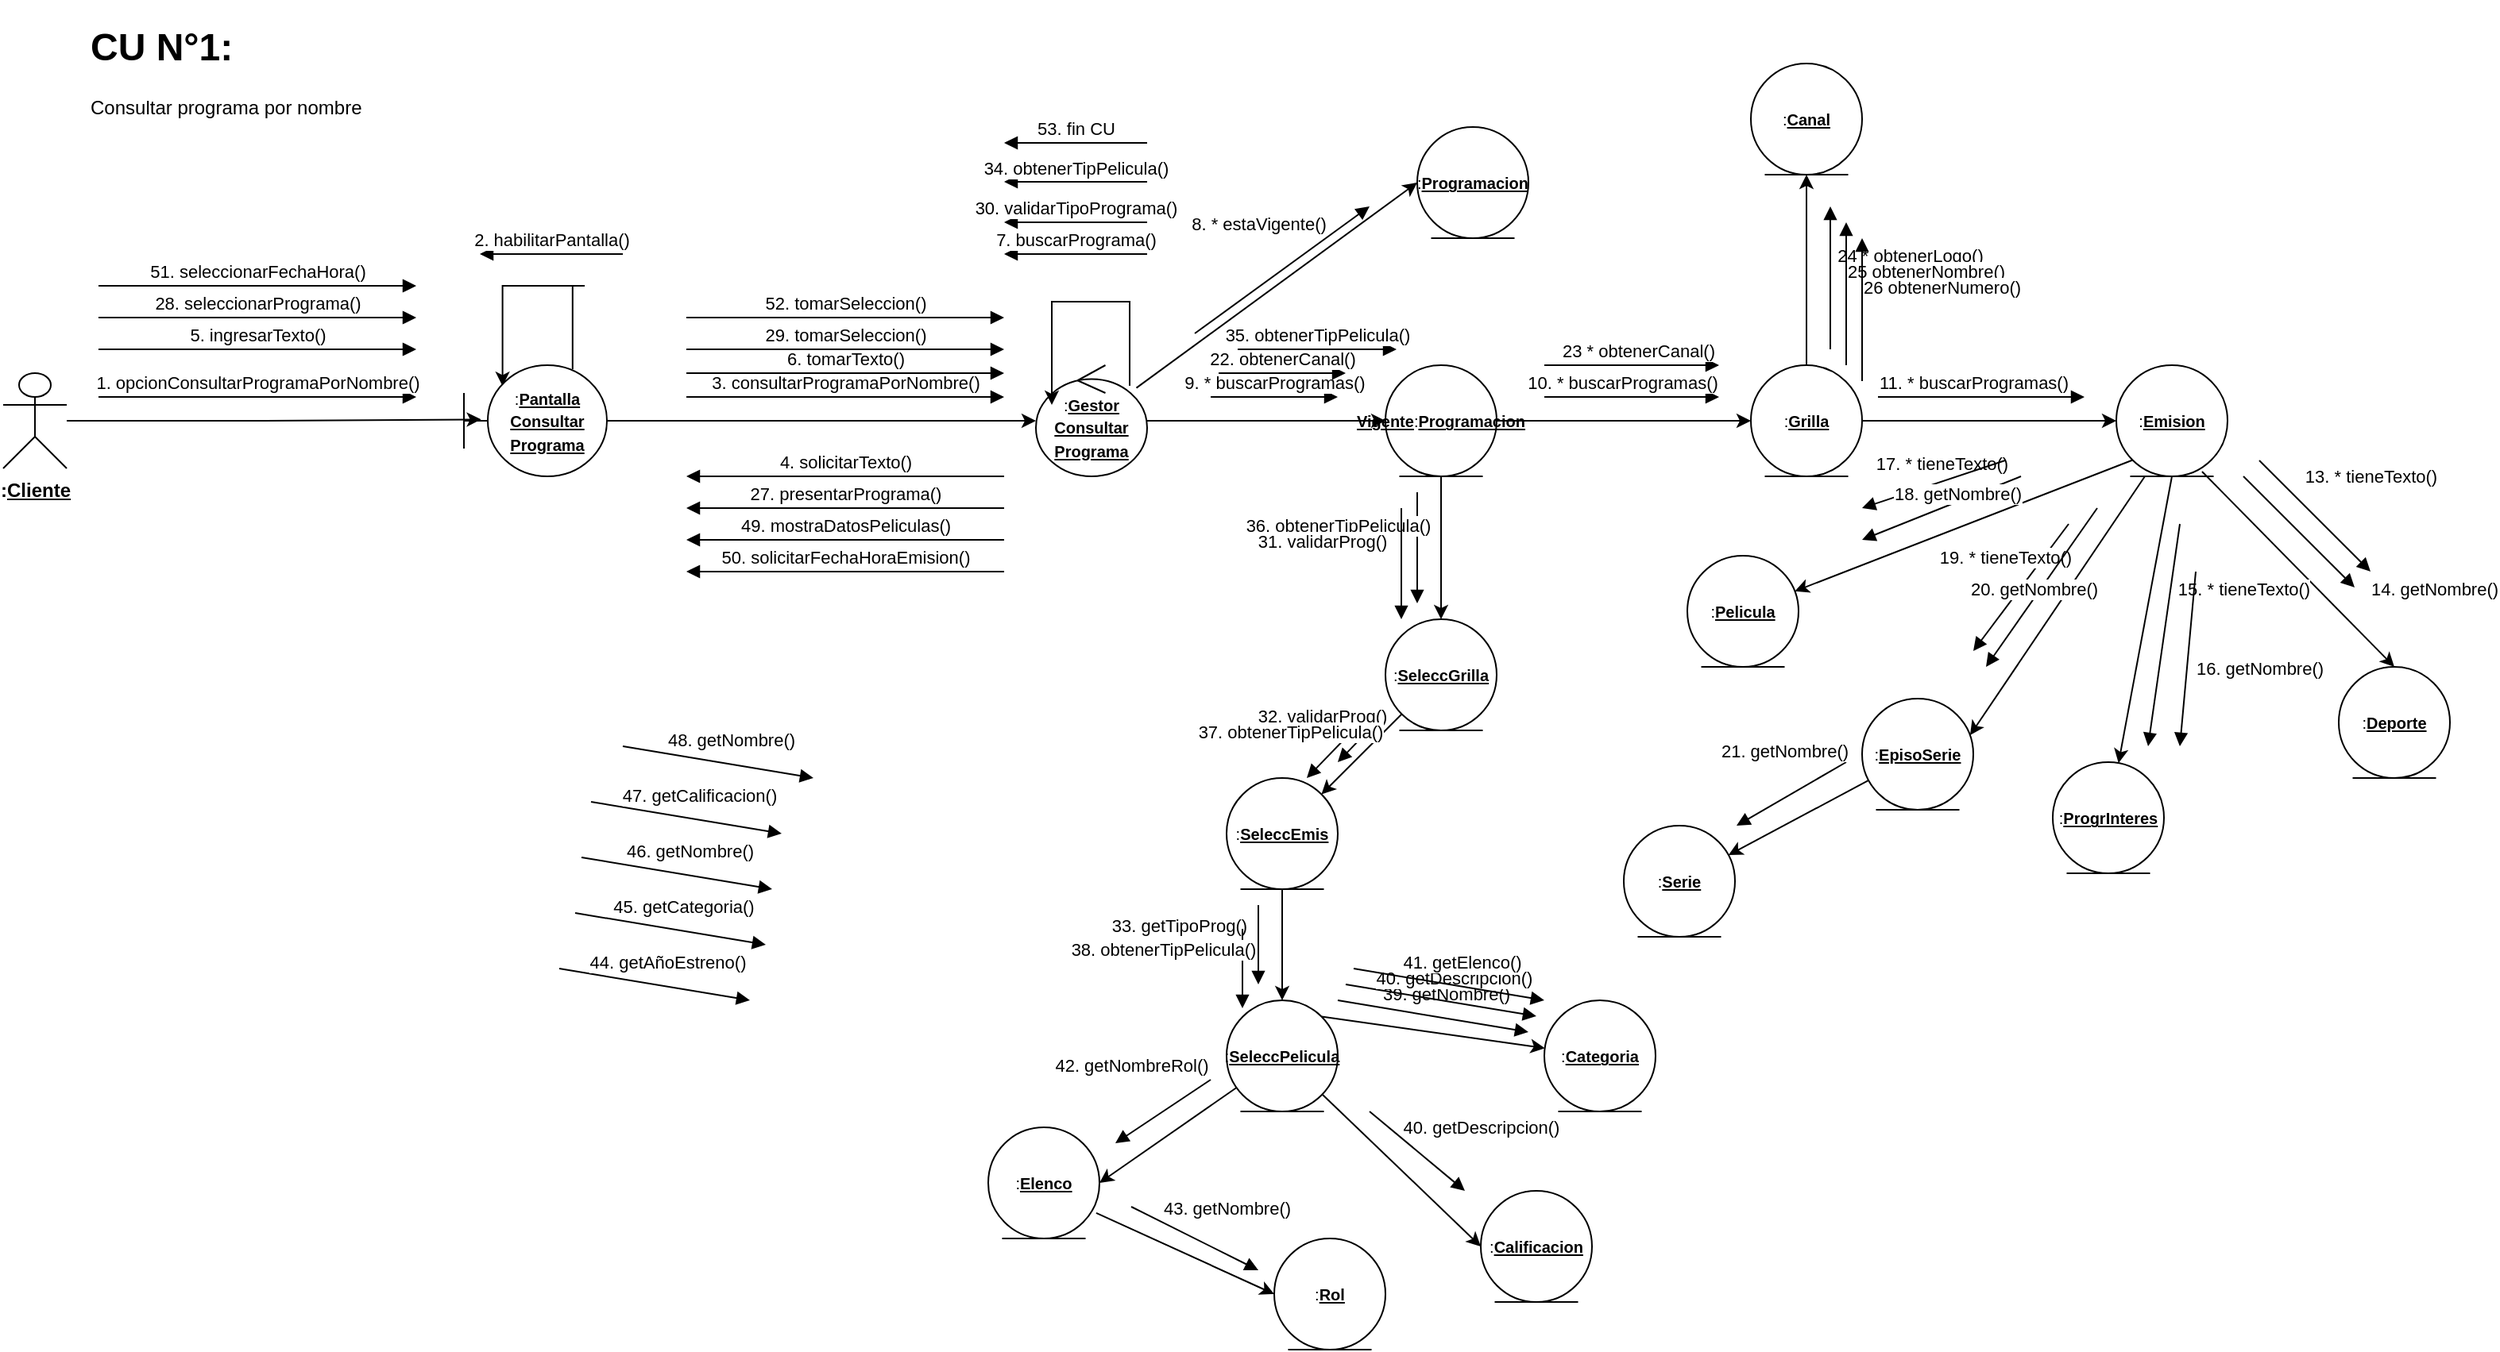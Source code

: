 <mxfile version="17.0.0" type="github" pages="2">
  <diagram id="tVbQm86MXpDArx8x3mV3" name="DiagCom">
    <mxGraphModel dx="1422" dy="780" grid="1" gridSize="10" guides="1" tooltips="1" connect="1" arrows="1" fold="1" page="1" pageScale="1" pageWidth="827" pageHeight="1169" math="0" shadow="0">
      <root>
        <mxCell id="0" />
        <mxCell id="1" parent="0" />
        <mxCell id="AisRIFuu1fv7a_WiVVZh-4" style="edgeStyle=orthogonalEdgeStyle;rounded=0;orthogonalLoop=1;jettySize=auto;html=1;entryX=0.12;entryY=0.488;entryDx=0;entryDy=0;entryPerimeter=0;" parent="1" source="AisRIFuu1fv7a_WiVVZh-1" target="AisRIFuu1fv7a_WiVVZh-2" edge="1">
          <mxGeometry relative="1" as="geometry" />
        </mxCell>
        <mxCell id="AisRIFuu1fv7a_WiVVZh-1" value="&lt;b&gt;:&lt;u&gt;Cliente&lt;/u&gt;&lt;/b&gt;" style="shape=umlActor;verticalLabelPosition=bottom;verticalAlign=top;html=1;" parent="1" vertex="1">
          <mxGeometry x="50" y="235" width="40" height="60" as="geometry" />
        </mxCell>
        <mxCell id="AisRIFuu1fv7a_WiVVZh-7" style="edgeStyle=orthogonalEdgeStyle;rounded=0;orthogonalLoop=1;jettySize=auto;html=1;" parent="1" source="AisRIFuu1fv7a_WiVVZh-2" target="AisRIFuu1fv7a_WiVVZh-6" edge="1">
          <mxGeometry relative="1" as="geometry" />
        </mxCell>
        <mxCell id="AisRIFuu1fv7a_WiVVZh-9" style="edgeStyle=orthogonalEdgeStyle;rounded=0;orthogonalLoop=1;jettySize=auto;html=1;entryX=0.27;entryY=0.188;entryDx=0;entryDy=0;entryPerimeter=0;exitX=0.76;exitY=0.038;exitDx=0;exitDy=0;exitPerimeter=0;" parent="1" source="AisRIFuu1fv7a_WiVVZh-2" target="AisRIFuu1fv7a_WiVVZh-2" edge="1">
          <mxGeometry relative="1" as="geometry">
            <mxPoint x="440" y="160" as="targetPoint" />
            <Array as="points">
              <mxPoint x="416" y="180" />
              <mxPoint x="367" y="180" />
            </Array>
          </mxGeometry>
        </mxCell>
        <mxCell id="AisRIFuu1fv7a_WiVVZh-2" value="&lt;font style=&quot;font-size: 10px&quot;&gt;:&lt;u&gt;&lt;b&gt;Pantalla Consultar Programa&lt;/b&gt;&lt;/u&gt;&lt;/font&gt;" style="shape=umlBoundary;whiteSpace=wrap;html=1;" parent="1" vertex="1">
          <mxGeometry x="340" y="230" width="90" height="70" as="geometry" />
        </mxCell>
        <mxCell id="AisRIFuu1fv7a_WiVVZh-3" value="&lt;h1&gt;CU N°1:&lt;br&gt;&lt;/h1&gt;&lt;p&gt;Consultar programa por nombre&lt;/p&gt;" style="text;html=1;strokeColor=none;fillColor=none;spacing=5;spacingTop=-20;whiteSpace=wrap;overflow=hidden;rounded=0;" parent="1" vertex="1">
          <mxGeometry x="100" y="10" width="190" height="80" as="geometry" />
        </mxCell>
        <mxCell id="AisRIFuu1fv7a_WiVVZh-5" value="&lt;div&gt;1. opcionConsultarProgramaPorNombre()&lt;/div&gt;" style="html=1;verticalAlign=bottom;endArrow=block;rounded=0;" parent="1" edge="1">
          <mxGeometry width="80" relative="1" as="geometry">
            <mxPoint x="110" y="250" as="sourcePoint" />
            <mxPoint x="310" y="250" as="targetPoint" />
          </mxGeometry>
        </mxCell>
        <mxCell id="sOXEI3E_A1EtLkcOLNvH-8" style="rounded=0;orthogonalLoop=1;jettySize=auto;html=1;entryX=0;entryY=0.5;entryDx=0;entryDy=0;" parent="1" source="AisRIFuu1fv7a_WiVVZh-6" target="sOXEI3E_A1EtLkcOLNvH-7" edge="1">
          <mxGeometry relative="1" as="geometry" />
        </mxCell>
        <mxCell id="sOXEI3E_A1EtLkcOLNvH-12" style="edgeStyle=none;rounded=0;orthogonalLoop=1;jettySize=auto;html=1;fontSize=10;" parent="1" source="AisRIFuu1fv7a_WiVVZh-6" target="sOXEI3E_A1EtLkcOLNvH-10" edge="1">
          <mxGeometry relative="1" as="geometry" />
        </mxCell>
        <mxCell id="AisRIFuu1fv7a_WiVVZh-6" value="&lt;font style=&quot;font-size: 10px&quot;&gt;:&lt;b&gt;&lt;u&gt;Gestor Consultar Programa&lt;/u&gt;&lt;/b&gt;&lt;/font&gt;" style="ellipse;shape=umlControl;whiteSpace=wrap;html=1;" parent="1" vertex="1">
          <mxGeometry x="700" y="230" width="70" height="70" as="geometry" />
        </mxCell>
        <mxCell id="AisRIFuu1fv7a_WiVVZh-8" value="&lt;div&gt;8. * estaVigente()&lt;/div&gt;" style="html=1;verticalAlign=bottom;endArrow=block;rounded=0;" parent="1" edge="1">
          <mxGeometry x="-0.005" y="25" width="80" relative="1" as="geometry">
            <mxPoint x="800" y="210" as="sourcePoint" />
            <mxPoint x="910" y="130" as="targetPoint" />
            <mxPoint as="offset" />
          </mxGeometry>
        </mxCell>
        <mxCell id="AisRIFuu1fv7a_WiVVZh-10" value="2. habilitarPantalla()" style="html=1;verticalAlign=bottom;endArrow=block;rounded=0;" parent="1" edge="1">
          <mxGeometry width="80" relative="1" as="geometry">
            <mxPoint x="440" y="160" as="sourcePoint" />
            <mxPoint x="350" y="160" as="targetPoint" />
          </mxGeometry>
        </mxCell>
        <mxCell id="AisRIFuu1fv7a_WiVVZh-11" value="&lt;div&gt;4. solicitarTexto()&lt;/div&gt;" style="html=1;verticalAlign=bottom;endArrow=block;rounded=0;" parent="1" edge="1">
          <mxGeometry width="80" relative="1" as="geometry">
            <mxPoint x="680" y="300" as="sourcePoint" />
            <mxPoint x="480" y="300" as="targetPoint" />
            <mxPoint as="offset" />
          </mxGeometry>
        </mxCell>
        <mxCell id="AisRIFuu1fv7a_WiVVZh-14" value="&lt;div&gt;5. ingresarTexto()&lt;/div&gt;" style="html=1;verticalAlign=bottom;endArrow=block;rounded=0;" parent="1" edge="1">
          <mxGeometry width="80" relative="1" as="geometry">
            <mxPoint x="110" y="220" as="sourcePoint" />
            <mxPoint x="310" y="220" as="targetPoint" />
            <mxPoint as="offset" />
          </mxGeometry>
        </mxCell>
        <mxCell id="sOXEI3E_A1EtLkcOLNvH-4" style="edgeStyle=orthogonalEdgeStyle;rounded=0;orthogonalLoop=1;jettySize=auto;html=1;entryX=0.27;entryY=0.188;entryDx=0;entryDy=0;entryPerimeter=0;exitX=0.76;exitY=0.038;exitDx=0;exitDy=0;exitPerimeter=0;" parent="1" edge="1">
          <mxGeometry relative="1" as="geometry">
            <mxPoint x="710" y="255.04" as="targetPoint" />
            <mxPoint x="759" y="243.04" as="sourcePoint" />
            <Array as="points">
              <mxPoint x="759" y="190" />
              <mxPoint x="710" y="190" />
            </Array>
          </mxGeometry>
        </mxCell>
        <mxCell id="sOXEI3E_A1EtLkcOLNvH-5" value="7. buscarPrograma()" style="html=1;verticalAlign=bottom;endArrow=block;rounded=0;" parent="1" edge="1">
          <mxGeometry width="80" relative="1" as="geometry">
            <mxPoint x="770" y="160" as="sourcePoint" />
            <mxPoint x="680" y="160" as="targetPoint" />
          </mxGeometry>
        </mxCell>
        <mxCell id="sOXEI3E_A1EtLkcOLNvH-16" style="edgeStyle=none;rounded=0;orthogonalLoop=1;jettySize=auto;html=1;entryX=0;entryY=0.5;entryDx=0;entryDy=0;fontSize=10;exitX=1;exitY=0.5;exitDx=0;exitDy=0;" parent="1" source="sOXEI3E_A1EtLkcOLNvH-10" target="sOXEI3E_A1EtLkcOLNvH-14" edge="1">
          <mxGeometry relative="1" as="geometry">
            <mxPoint x="975" y="260" as="sourcePoint" />
          </mxGeometry>
        </mxCell>
        <mxCell id="sOXEI3E_A1EtLkcOLNvH-7" value="&lt;font style=&quot;font-size: 10px&quot;&gt;:&lt;b&gt;&lt;u&gt;Programacion&lt;/u&gt;&lt;/b&gt;&lt;/font&gt;" style="ellipse;shape=umlEntity;whiteSpace=wrap;html=1;" parent="1" vertex="1">
          <mxGeometry x="940" y="80" width="70" height="70" as="geometry" />
        </mxCell>
        <mxCell id="sOXEI3E_A1EtLkcOLNvH-9" value="3. consultarProgramaPorNombre()" style="html=1;verticalAlign=bottom;endArrow=block;rounded=0;" parent="1" edge="1">
          <mxGeometry width="80" relative="1" as="geometry">
            <mxPoint x="480" y="250" as="sourcePoint" />
            <mxPoint x="680" y="250" as="targetPoint" />
            <mxPoint as="offset" />
          </mxGeometry>
        </mxCell>
        <mxCell id="GSx4z-SRz5qHfGtt0uug-17" style="edgeStyle=none;rounded=0;orthogonalLoop=1;jettySize=auto;html=1;entryX=0.5;entryY=0;entryDx=0;entryDy=0;fontSize=10;" parent="1" source="sOXEI3E_A1EtLkcOLNvH-10" target="GSx4z-SRz5qHfGtt0uug-16" edge="1">
          <mxGeometry relative="1" as="geometry" />
        </mxCell>
        <mxCell id="sOXEI3E_A1EtLkcOLNvH-10" value="&lt;u&gt;&lt;b&gt;&lt;font style=&quot;font-size: 10px&quot;&gt;Vigente&lt;/font&gt;&lt;/b&gt;&lt;/u&gt;&lt;font style=&quot;font-size: 10px&quot;&gt;:&lt;b&gt;&lt;u&gt;Programacion&lt;/u&gt;&lt;/b&gt;&lt;/font&gt;" style="ellipse;shape=umlEntity;whiteSpace=wrap;html=1;" parent="1" vertex="1">
          <mxGeometry x="920" y="230" width="70" height="70" as="geometry" />
        </mxCell>
        <mxCell id="sOXEI3E_A1EtLkcOLNvH-13" value="&lt;div&gt;9. * buscarProgramas()&lt;/div&gt;" style="html=1;verticalAlign=bottom;endArrow=block;rounded=0;" parent="1" edge="1">
          <mxGeometry width="80" relative="1" as="geometry">
            <mxPoint x="810" y="250" as="sourcePoint" />
            <mxPoint x="890" y="250" as="targetPoint" />
            <mxPoint as="offset" />
          </mxGeometry>
        </mxCell>
        <mxCell id="sOXEI3E_A1EtLkcOLNvH-18" style="edgeStyle=none;rounded=0;orthogonalLoop=1;jettySize=auto;html=1;entryX=0.5;entryY=1;entryDx=0;entryDy=0;fontSize=10;" parent="1" source="sOXEI3E_A1EtLkcOLNvH-14" target="sOXEI3E_A1EtLkcOLNvH-17" edge="1">
          <mxGeometry relative="1" as="geometry" />
        </mxCell>
        <mxCell id="sOXEI3E_A1EtLkcOLNvH-21" style="edgeStyle=none;rounded=0;orthogonalLoop=1;jettySize=auto;html=1;entryX=0;entryY=0.5;entryDx=0;entryDy=0;fontSize=10;" parent="1" source="sOXEI3E_A1EtLkcOLNvH-14" target="sOXEI3E_A1EtLkcOLNvH-20" edge="1">
          <mxGeometry relative="1" as="geometry" />
        </mxCell>
        <mxCell id="sOXEI3E_A1EtLkcOLNvH-14" value="&lt;font style=&quot;font-size: 10px&quot;&gt;:&lt;u&gt;&lt;b&gt;Grilla&lt;/b&gt;&lt;/u&gt;&lt;/font&gt;" style="ellipse;shape=umlEntity;whiteSpace=wrap;html=1;" parent="1" vertex="1">
          <mxGeometry x="1150" y="230" width="70" height="70" as="geometry" />
        </mxCell>
        <mxCell id="sOXEI3E_A1EtLkcOLNvH-15" value="&lt;div&gt;10. * buscarProgramas()&lt;/div&gt;" style="html=1;verticalAlign=bottom;endArrow=block;rounded=0;" parent="1" edge="1">
          <mxGeometry x="-0.111" width="80" relative="1" as="geometry">
            <mxPoint x="1020" y="250" as="sourcePoint" />
            <mxPoint x="1130" y="250" as="targetPoint" />
            <mxPoint as="offset" />
          </mxGeometry>
        </mxCell>
        <mxCell id="sOXEI3E_A1EtLkcOLNvH-17" value="&lt;font style=&quot;font-size: 10px&quot;&gt;:&lt;u&gt;&lt;b&gt;Canal&lt;/b&gt;&lt;/u&gt;&lt;/font&gt;" style="ellipse;shape=umlEntity;whiteSpace=wrap;html=1;" parent="1" vertex="1">
          <mxGeometry x="1150" y="40" width="70" height="70" as="geometry" />
        </mxCell>
        <mxCell id="sOXEI3E_A1EtLkcOLNvH-19" value="&lt;div&gt;11. * buscarProgramas()&lt;/div&gt;" style="html=1;verticalAlign=bottom;endArrow=block;rounded=0;" parent="1" edge="1">
          <mxGeometry x="-0.077" width="80" relative="1" as="geometry">
            <mxPoint x="1230" y="250" as="sourcePoint" />
            <mxPoint x="1360" y="250" as="targetPoint" />
            <mxPoint as="offset" />
          </mxGeometry>
        </mxCell>
        <mxCell id="sOXEI3E_A1EtLkcOLNvH-20" value="&lt;font style=&quot;font-size: 10px&quot;&gt;:&lt;u&gt;&lt;b&gt;Emision&lt;/b&gt;&lt;/u&gt;&lt;/font&gt;" style="ellipse;shape=umlEntity;whiteSpace=wrap;html=1;" parent="1" vertex="1">
          <mxGeometry x="1380" y="230" width="70" height="70" as="geometry" />
        </mxCell>
        <mxCell id="GSx4z-SRz5qHfGtt0uug-9" style="edgeStyle=none;rounded=0;orthogonalLoop=1;jettySize=auto;html=1;entryX=0.5;entryY=0;entryDx=0;entryDy=0;fontSize=10;exitX=0.771;exitY=0.957;exitDx=0;exitDy=0;exitPerimeter=0;" parent="1" source="sOXEI3E_A1EtLkcOLNvH-20" target="GSx4z-SRz5qHfGtt0uug-3" edge="1">
          <mxGeometry relative="1" as="geometry">
            <mxPoint x="1415" y="450" as="sourcePoint" />
          </mxGeometry>
        </mxCell>
        <mxCell id="GSx4z-SRz5qHfGtt0uug-10" style="edgeStyle=none;rounded=0;orthogonalLoop=1;jettySize=auto;html=1;fontSize=10;exitX=0.5;exitY=1;exitDx=0;exitDy=0;" parent="1" source="sOXEI3E_A1EtLkcOLNvH-20" target="GSx4z-SRz5qHfGtt0uug-4" edge="1">
          <mxGeometry relative="1" as="geometry">
            <mxPoint x="1388.491" y="437.853" as="sourcePoint" />
          </mxGeometry>
        </mxCell>
        <mxCell id="GSx4z-SRz5qHfGtt0uug-11" style="edgeStyle=none;rounded=0;orthogonalLoop=1;jettySize=auto;html=1;entryX=0.971;entryY=0.329;entryDx=0;entryDy=0;entryPerimeter=0;fontSize=10;exitX=0.257;exitY=1;exitDx=0;exitDy=0;exitPerimeter=0;" parent="1" source="sOXEI3E_A1EtLkcOLNvH-20" target="GSx4z-SRz5qHfGtt0uug-5" edge="1">
          <mxGeometry relative="1" as="geometry">
            <mxPoint x="1380.927" y="423.001" as="sourcePoint" />
          </mxGeometry>
        </mxCell>
        <mxCell id="GSx4z-SRz5qHfGtt0uug-14" style="edgeStyle=none;rounded=0;orthogonalLoop=1;jettySize=auto;html=1;fontSize=10;exitX=0;exitY=1;exitDx=0;exitDy=0;" parent="1" source="sOXEI3E_A1EtLkcOLNvH-20" target="GSx4z-SRz5qHfGtt0uug-13" edge="1">
          <mxGeometry relative="1" as="geometry">
            <mxPoint x="1380.544" y="408.854" as="sourcePoint" />
          </mxGeometry>
        </mxCell>
        <mxCell id="GSx4z-SRz5qHfGtt0uug-3" value="&lt;font style=&quot;font-size: 10px&quot;&gt;:&lt;u&gt;&lt;b&gt;&lt;font style=&quot;font-size: 10px&quot;&gt;Deporte&lt;/font&gt;&lt;/b&gt;&lt;/u&gt;&lt;/font&gt;" style="ellipse;shape=umlEntity;whiteSpace=wrap;html=1;" parent="1" vertex="1">
          <mxGeometry x="1520" y="420" width="70" height="70" as="geometry" />
        </mxCell>
        <mxCell id="GSx4z-SRz5qHfGtt0uug-4" value="&lt;font style=&quot;font-size: 10px&quot;&gt;:&lt;u&gt;&lt;b&gt;ProgrInteres&lt;/b&gt;&lt;/u&gt;&lt;/font&gt;" style="ellipse;shape=umlEntity;whiteSpace=wrap;html=1;" parent="1" vertex="1">
          <mxGeometry x="1340" y="480" width="70" height="70" as="geometry" />
        </mxCell>
        <mxCell id="GSx4z-SRz5qHfGtt0uug-12" style="edgeStyle=none;rounded=0;orthogonalLoop=1;jettySize=auto;html=1;fontSize=10;" parent="1" source="GSx4z-SRz5qHfGtt0uug-5" target="GSx4z-SRz5qHfGtt0uug-7" edge="1">
          <mxGeometry relative="1" as="geometry" />
        </mxCell>
        <mxCell id="GSx4z-SRz5qHfGtt0uug-5" value="&lt;font style=&quot;font-size: 10px&quot;&gt;:&lt;u&gt;&lt;b&gt;EpisoSerie&lt;/b&gt;&lt;/u&gt;&lt;/font&gt;" style="ellipse;shape=umlEntity;whiteSpace=wrap;html=1;" parent="1" vertex="1">
          <mxGeometry x="1220" y="440" width="70" height="70" as="geometry" />
        </mxCell>
        <mxCell id="GSx4z-SRz5qHfGtt0uug-7" value="&lt;font style=&quot;font-size: 10px&quot;&gt;:&lt;u&gt;&lt;b&gt;Serie&lt;/b&gt;&lt;/u&gt;&lt;/font&gt;" style="ellipse;shape=umlEntity;whiteSpace=wrap;html=1;" parent="1" vertex="1">
          <mxGeometry x="1070" y="520" width="70" height="70" as="geometry" />
        </mxCell>
        <mxCell id="GSx4z-SRz5qHfGtt0uug-13" value="&lt;font style=&quot;font-size: 10px&quot;&gt;:&lt;u&gt;&lt;b&gt;Pelicula&lt;/b&gt;&lt;/u&gt;&lt;/font&gt;" style="ellipse;shape=umlEntity;whiteSpace=wrap;html=1;" parent="1" vertex="1">
          <mxGeometry x="1110" y="350" width="70" height="70" as="geometry" />
        </mxCell>
        <mxCell id="GSx4z-SRz5qHfGtt0uug-19" style="edgeStyle=none;rounded=0;orthogonalLoop=1;jettySize=auto;html=1;fontSize=10;" parent="1" source="GSx4z-SRz5qHfGtt0uug-16" target="GSx4z-SRz5qHfGtt0uug-18" edge="1">
          <mxGeometry relative="1" as="geometry" />
        </mxCell>
        <mxCell id="GSx4z-SRz5qHfGtt0uug-16" value="&lt;font style=&quot;font-size: 10px&quot;&gt;:&lt;u&gt;&lt;b&gt;SeleccGrilla&lt;/b&gt;&lt;/u&gt;&lt;/font&gt;" style="ellipse;shape=umlEntity;whiteSpace=wrap;html=1;" parent="1" vertex="1">
          <mxGeometry x="920" y="390" width="70" height="70" as="geometry" />
        </mxCell>
        <mxCell id="GSx4z-SRz5qHfGtt0uug-25" style="edgeStyle=none;rounded=0;orthogonalLoop=1;jettySize=auto;html=1;fontSize=10;" parent="1" source="GSx4z-SRz5qHfGtt0uug-18" target="GSx4z-SRz5qHfGtt0uug-20" edge="1">
          <mxGeometry relative="1" as="geometry" />
        </mxCell>
        <mxCell id="GSx4z-SRz5qHfGtt0uug-28" style="edgeStyle=none;rounded=0;orthogonalLoop=1;jettySize=auto;html=1;fontSize=10;exitX=1;exitY=0;exitDx=0;exitDy=0;" parent="1" source="GSx4z-SRz5qHfGtt0uug-20" target="GSx4z-SRz5qHfGtt0uug-21" edge="1">
          <mxGeometry relative="1" as="geometry" />
        </mxCell>
        <mxCell id="GSx4z-SRz5qHfGtt0uug-18" value="&lt;div&gt;&lt;font style=&quot;font-size: 10px&quot;&gt;:&lt;u&gt;&lt;b&gt;SeleccEmis&lt;/b&gt;&lt;/u&gt;&lt;/font&gt;&lt;/div&gt;" style="ellipse;shape=umlEntity;whiteSpace=wrap;html=1;" parent="1" vertex="1">
          <mxGeometry x="820" y="490" width="70" height="70" as="geometry" />
        </mxCell>
        <mxCell id="GSx4z-SRz5qHfGtt0uug-26" style="edgeStyle=none;rounded=0;orthogonalLoop=1;jettySize=auto;html=1;entryX=1;entryY=0.5;entryDx=0;entryDy=0;fontSize=10;" parent="1" source="GSx4z-SRz5qHfGtt0uug-20" target="GSx4z-SRz5qHfGtt0uug-24" edge="1">
          <mxGeometry relative="1" as="geometry" />
        </mxCell>
        <mxCell id="GSx4z-SRz5qHfGtt0uug-27" style="edgeStyle=none;rounded=0;orthogonalLoop=1;jettySize=auto;html=1;entryX=0;entryY=0.5;entryDx=0;entryDy=0;fontSize=10;exitX=0.971;exitY=0.771;exitDx=0;exitDy=0;exitPerimeter=0;" parent="1" source="GSx4z-SRz5qHfGtt0uug-24" target="GSx4z-SRz5qHfGtt0uug-23" edge="1">
          <mxGeometry relative="1" as="geometry" />
        </mxCell>
        <mxCell id="GSx4z-SRz5qHfGtt0uug-29" style="edgeStyle=none;rounded=0;orthogonalLoop=1;jettySize=auto;html=1;entryX=0;entryY=0.5;entryDx=0;entryDy=0;fontSize=10;" parent="1" source="GSx4z-SRz5qHfGtt0uug-20" target="GSx4z-SRz5qHfGtt0uug-22" edge="1">
          <mxGeometry relative="1" as="geometry" />
        </mxCell>
        <mxCell id="GSx4z-SRz5qHfGtt0uug-20" value="&lt;font style=&quot;font-size: 10px&quot;&gt;:&lt;u&gt;&lt;b&gt;SeleccPelicula&lt;/b&gt;&lt;/u&gt;&lt;/font&gt;" style="ellipse;shape=umlEntity;whiteSpace=wrap;html=1;" parent="1" vertex="1">
          <mxGeometry x="820" y="630" width="70" height="70" as="geometry" />
        </mxCell>
        <mxCell id="GSx4z-SRz5qHfGtt0uug-21" value="&lt;font style=&quot;font-size: 10px&quot;&gt;:&lt;u&gt;&lt;b&gt;Categoria&lt;/b&gt;&lt;/u&gt;&lt;/font&gt;" style="ellipse;shape=umlEntity;whiteSpace=wrap;html=1;" parent="1" vertex="1">
          <mxGeometry x="1020" y="630" width="70" height="70" as="geometry" />
        </mxCell>
        <mxCell id="GSx4z-SRz5qHfGtt0uug-22" value="&lt;font style=&quot;font-size: 10px&quot;&gt;:&lt;u&gt;&lt;b&gt;Calificacion&lt;/b&gt;&lt;/u&gt;&lt;/font&gt;" style="ellipse;shape=umlEntity;whiteSpace=wrap;html=1;" parent="1" vertex="1">
          <mxGeometry x="980" y="750" width="70" height="70" as="geometry" />
        </mxCell>
        <mxCell id="GSx4z-SRz5qHfGtt0uug-23" value="&lt;font style=&quot;font-size: 10px&quot;&gt;:&lt;u&gt;&lt;b&gt;Rol&lt;/b&gt;&lt;/u&gt;&lt;/font&gt;" style="ellipse;shape=umlEntity;whiteSpace=wrap;html=1;" parent="1" vertex="1">
          <mxGeometry x="850" y="780" width="70" height="70" as="geometry" />
        </mxCell>
        <mxCell id="GSx4z-SRz5qHfGtt0uug-24" value="&lt;font style=&quot;font-size: 10px&quot;&gt;:&lt;u&gt;&lt;b&gt;Elenco&lt;/b&gt;&lt;/u&gt;&lt;/font&gt;" style="ellipse;shape=umlEntity;whiteSpace=wrap;html=1;" parent="1" vertex="1">
          <mxGeometry x="670" y="710" width="70" height="70" as="geometry" />
        </mxCell>
        <mxCell id="BFlHvw_AC2o8eilIW3dE-1" value="&lt;div&gt;13. * tieneTexto()&lt;/div&gt;" style="html=1;verticalAlign=bottom;endArrow=block;rounded=0;" edge="1" parent="1">
          <mxGeometry x="0.286" y="35" width="80" relative="1" as="geometry">
            <mxPoint x="1470" y="290" as="sourcePoint" />
            <mxPoint x="1540" y="360" as="targetPoint" />
            <mxPoint y="-1" as="offset" />
          </mxGeometry>
        </mxCell>
        <mxCell id="BFlHvw_AC2o8eilIW3dE-2" value="&lt;div&gt;14. getNombre()&lt;/div&gt;" style="html=1;verticalAlign=bottom;endArrow=block;rounded=0;" edge="1" parent="1">
          <mxGeometry x="1" y="51" width="80" relative="1" as="geometry">
            <mxPoint x="1460" y="300" as="sourcePoint" />
            <mxPoint x="1530" y="370" as="targetPoint" />
            <mxPoint x="14" y="46" as="offset" />
          </mxGeometry>
        </mxCell>
        <mxCell id="BFlHvw_AC2o8eilIW3dE-3" value="&lt;div&gt;15. * tieneTexto()&lt;/div&gt;" style="html=1;verticalAlign=bottom;endArrow=block;rounded=0;" edge="1" parent="1">
          <mxGeometry x="-0.38" y="47" width="80" relative="1" as="geometry">
            <mxPoint x="1420" y="330" as="sourcePoint" />
            <mxPoint x="1400" y="470" as="targetPoint" />
            <mxPoint as="offset" />
          </mxGeometry>
        </mxCell>
        <mxCell id="BFlHvw_AC2o8eilIW3dE-4" value="&lt;div&gt;16. getNombre()&lt;/div&gt;" style="html=1;verticalAlign=bottom;endArrow=block;rounded=0;" edge="1" parent="1">
          <mxGeometry x="0.197" y="46" width="80" relative="1" as="geometry">
            <mxPoint x="1430" y="360" as="sourcePoint" />
            <mxPoint x="1420" y="470" as="targetPoint" />
            <mxPoint as="offset" />
          </mxGeometry>
        </mxCell>
        <mxCell id="BFlHvw_AC2o8eilIW3dE-5" value="&lt;div&gt;19. * tieneTexto()&lt;/div&gt;" style="html=1;verticalAlign=bottom;endArrow=block;rounded=0;" edge="1" parent="1">
          <mxGeometry x="-0.04" y="-14" width="80" relative="1" as="geometry">
            <mxPoint x="1350" y="330" as="sourcePoint" />
            <mxPoint x="1290" y="410" as="targetPoint" />
            <mxPoint as="offset" />
          </mxGeometry>
        </mxCell>
        <mxCell id="BFlHvw_AC2o8eilIW3dE-6" value="20. getNombre()" style="html=1;verticalAlign=bottom;endArrow=block;rounded=0;" edge="1" parent="1">
          <mxGeometry x="0.181" y="2" width="80" relative="1" as="geometry">
            <mxPoint x="1368" y="320" as="sourcePoint" />
            <mxPoint x="1298" y="420" as="targetPoint" />
            <mxPoint as="offset" />
          </mxGeometry>
        </mxCell>
        <mxCell id="BFlHvw_AC2o8eilIW3dE-7" value="&lt;div&gt;17. * tieneTexto()&lt;/div&gt;" style="html=1;verticalAlign=bottom;endArrow=block;rounded=0;" edge="1" parent="1">
          <mxGeometry x="-0.138" y="-19" width="80" relative="1" as="geometry">
            <mxPoint x="1320" y="300" as="sourcePoint" />
            <mxPoint x="1220" y="340" as="targetPoint" />
            <mxPoint y="1" as="offset" />
          </mxGeometry>
        </mxCell>
        <mxCell id="BFlHvw_AC2o8eilIW3dE-8" value="&lt;div&gt;18. getNombre()&lt;/div&gt;" style="html=1;verticalAlign=bottom;endArrow=block;rounded=0;" edge="1" parent="1">
          <mxGeometry x="-0.2" y="19" width="80" relative="1" as="geometry">
            <mxPoint x="1310" y="290" as="sourcePoint" />
            <mxPoint x="1220" y="320" as="targetPoint" />
            <mxPoint as="offset" />
          </mxGeometry>
        </mxCell>
        <mxCell id="BFlHvw_AC2o8eilIW3dE-9" value="&lt;div&gt;21. getNombre()&lt;/div&gt;" style="html=1;verticalAlign=bottom;endArrow=block;rounded=0;" edge="1" parent="1">
          <mxGeometry x="-0.138" y="-19" width="80" relative="1" as="geometry">
            <mxPoint x="1210" y="480" as="sourcePoint" />
            <mxPoint x="1141" y="520" as="targetPoint" />
            <mxPoint y="1" as="offset" />
          </mxGeometry>
        </mxCell>
        <mxCell id="BFlHvw_AC2o8eilIW3dE-10" value="&lt;div&gt;22. obtenerCanal()&lt;/div&gt;" style="html=1;verticalAlign=bottom;endArrow=block;rounded=0;" edge="1" parent="1">
          <mxGeometry width="80" relative="1" as="geometry">
            <mxPoint x="815" y="235" as="sourcePoint" />
            <mxPoint x="895" y="235" as="targetPoint" />
            <mxPoint as="offset" />
          </mxGeometry>
        </mxCell>
        <mxCell id="BFlHvw_AC2o8eilIW3dE-11" value="&lt;div&gt;23 * obtenerCanal()&lt;/div&gt;" style="html=1;verticalAlign=bottom;endArrow=block;rounded=0;" edge="1" parent="1">
          <mxGeometry x="0.067" width="80" relative="1" as="geometry">
            <mxPoint x="1020" y="230" as="sourcePoint" />
            <mxPoint x="1130" y="230" as="targetPoint" />
            <mxPoint as="offset" />
          </mxGeometry>
        </mxCell>
        <mxCell id="BFlHvw_AC2o8eilIW3dE-13" value="&lt;div&gt;24 * obtenerLogo()&lt;/div&gt;" style="html=1;verticalAlign=bottom;endArrow=block;rounded=0;" edge="1" parent="1">
          <mxGeometry x="0.111" y="-50" width="80" relative="1" as="geometry">
            <mxPoint x="1200" y="220" as="sourcePoint" />
            <mxPoint x="1200" y="130" as="targetPoint" />
            <mxPoint as="offset" />
          </mxGeometry>
        </mxCell>
        <mxCell id="BFlHvw_AC2o8eilIW3dE-14" value="&lt;div&gt;25 obtenerNombre()&lt;/div&gt;" style="html=1;verticalAlign=bottom;endArrow=block;rounded=0;" edge="1" parent="1">
          <mxGeometry x="0.111" y="-50" width="80" relative="1" as="geometry">
            <mxPoint x="1210" y="230" as="sourcePoint" />
            <mxPoint x="1210" y="140" as="targetPoint" />
            <mxPoint as="offset" />
          </mxGeometry>
        </mxCell>
        <mxCell id="BFlHvw_AC2o8eilIW3dE-15" value="&lt;div&gt;26 obtenerNumero()&lt;/div&gt;" style="html=1;verticalAlign=bottom;endArrow=block;rounded=0;" edge="1" parent="1">
          <mxGeometry x="0.111" y="-50" width="80" relative="1" as="geometry">
            <mxPoint x="1220" y="240" as="sourcePoint" />
            <mxPoint x="1220" y="150" as="targetPoint" />
            <mxPoint as="offset" />
          </mxGeometry>
        </mxCell>
        <mxCell id="BFlHvw_AC2o8eilIW3dE-17" value="&lt;div&gt;27. presentarPrograma()&lt;/div&gt;" style="html=1;verticalAlign=bottom;endArrow=block;rounded=0;" edge="1" parent="1">
          <mxGeometry width="80" relative="1" as="geometry">
            <mxPoint x="680" y="320" as="sourcePoint" />
            <mxPoint x="480" y="320" as="targetPoint" />
            <mxPoint as="offset" />
          </mxGeometry>
        </mxCell>
        <mxCell id="BFlHvw_AC2o8eilIW3dE-19" value="&lt;div&gt;28. seleccionarPrograma()&lt;/div&gt;" style="html=1;verticalAlign=bottom;endArrow=block;rounded=0;" edge="1" parent="1">
          <mxGeometry width="80" relative="1" as="geometry">
            <mxPoint x="110" y="200" as="sourcePoint" />
            <mxPoint x="310" y="200" as="targetPoint" />
            <mxPoint as="offset" />
          </mxGeometry>
        </mxCell>
        <mxCell id="BFlHvw_AC2o8eilIW3dE-20" value="&lt;div&gt;6. tomarTexto()&lt;/div&gt;" style="html=1;verticalAlign=bottom;endArrow=block;rounded=0;" edge="1" parent="1">
          <mxGeometry width="80" relative="1" as="geometry">
            <mxPoint x="480" y="235" as="sourcePoint" />
            <mxPoint x="680" y="235" as="targetPoint" />
            <mxPoint as="offset" />
          </mxGeometry>
        </mxCell>
        <mxCell id="BFlHvw_AC2o8eilIW3dE-21" value="&lt;div&gt;29. tomarSeleccion()&lt;/div&gt;" style="html=1;verticalAlign=bottom;endArrow=block;rounded=0;" edge="1" parent="1">
          <mxGeometry width="80" relative="1" as="geometry">
            <mxPoint x="480" y="220" as="sourcePoint" />
            <mxPoint x="680" y="220" as="targetPoint" />
            <mxPoint as="offset" />
          </mxGeometry>
        </mxCell>
        <mxCell id="BFlHvw_AC2o8eilIW3dE-22" value="30. validarTipoPrograma()" style="html=1;verticalAlign=bottom;endArrow=block;rounded=0;" edge="1" parent="1">
          <mxGeometry width="80" relative="1" as="geometry">
            <mxPoint x="770" y="140" as="sourcePoint" />
            <mxPoint x="680" y="140" as="targetPoint" />
          </mxGeometry>
        </mxCell>
        <mxCell id="BFlHvw_AC2o8eilIW3dE-23" value="&lt;div&gt;36. obtenerTipPelicula()&lt;/div&gt;" style="html=1;verticalAlign=bottom;endArrow=block;rounded=0;" edge="1" parent="1">
          <mxGeometry x="-0.143" y="-50" width="80" relative="1" as="geometry">
            <mxPoint x="940" y="310" as="sourcePoint" />
            <mxPoint x="940" y="380" as="targetPoint" />
            <mxPoint as="offset" />
          </mxGeometry>
        </mxCell>
        <mxCell id="BFlHvw_AC2o8eilIW3dE-24" value="&lt;div&gt;32. validarProg()&lt;/div&gt;" style="html=1;verticalAlign=bottom;endArrow=block;rounded=0;" edge="1" parent="1">
          <mxGeometry x="0.644" y="-21" width="80" relative="1" as="geometry">
            <mxPoint x="919" y="450" as="sourcePoint" />
            <mxPoint x="890" y="480" as="targetPoint" />
            <mxPoint as="offset" />
          </mxGeometry>
        </mxCell>
        <mxCell id="BFlHvw_AC2o8eilIW3dE-26" value="&lt;div&gt;33. getTipoProg()&lt;/div&gt;" style="html=1;verticalAlign=bottom;endArrow=block;rounded=0;" edge="1" parent="1">
          <mxGeometry x="-0.143" y="-50" width="80" relative="1" as="geometry">
            <mxPoint x="840" y="570" as="sourcePoint" />
            <mxPoint x="840" y="620" as="targetPoint" />
            <mxPoint as="offset" />
          </mxGeometry>
        </mxCell>
        <mxCell id="BFlHvw_AC2o8eilIW3dE-27" value="34. obtenerTipPelicula()" style="html=1;verticalAlign=bottom;endArrow=block;rounded=0;" edge="1" parent="1">
          <mxGeometry width="80" relative="1" as="geometry">
            <mxPoint x="770" y="114.5" as="sourcePoint" />
            <mxPoint x="680" y="114.5" as="targetPoint" />
          </mxGeometry>
        </mxCell>
        <mxCell id="BFlHvw_AC2o8eilIW3dE-28" value="35. obtenerTipPelicula()" style="html=1;verticalAlign=bottom;endArrow=block;rounded=0;" edge="1" parent="1">
          <mxGeometry width="80" relative="1" as="geometry">
            <mxPoint x="827" y="220" as="sourcePoint" />
            <mxPoint x="927" y="220" as="targetPoint" />
          </mxGeometry>
        </mxCell>
        <mxCell id="BFlHvw_AC2o8eilIW3dE-29" value="&lt;div&gt;31. validarProg()&lt;/div&gt;" style="html=1;verticalAlign=bottom;endArrow=block;rounded=0;" edge="1" parent="1">
          <mxGeometry x="-0.143" y="-50" width="80" relative="1" as="geometry">
            <mxPoint x="930" y="320" as="sourcePoint" />
            <mxPoint x="930" y="390" as="targetPoint" />
            <mxPoint as="offset" />
          </mxGeometry>
        </mxCell>
        <mxCell id="BFlHvw_AC2o8eilIW3dE-31" value="&lt;div&gt;37. obtenerTipPelicula()&lt;/div&gt;" style="html=1;verticalAlign=bottom;endArrow=block;rounded=0;" edge="1" parent="1">
          <mxGeometry x="0.644" y="-21" width="80" relative="1" as="geometry">
            <mxPoint x="899.5" y="460" as="sourcePoint" />
            <mxPoint x="870.5" y="490" as="targetPoint" />
            <mxPoint as="offset" />
          </mxGeometry>
        </mxCell>
        <mxCell id="BFlHvw_AC2o8eilIW3dE-32" value="&lt;div&gt;38. obtenerTipPelicula()&lt;/div&gt;" style="html=1;verticalAlign=bottom;endArrow=block;rounded=0;" edge="1" parent="1">
          <mxGeometry x="-0.143" y="-50" width="80" relative="1" as="geometry">
            <mxPoint x="830" y="585" as="sourcePoint" />
            <mxPoint x="830" y="635" as="targetPoint" />
            <mxPoint as="offset" />
          </mxGeometry>
        </mxCell>
        <mxCell id="BFlHvw_AC2o8eilIW3dE-33" value="39. getNombre()" style="html=1;verticalAlign=bottom;endArrow=block;rounded=0;" edge="1" parent="1">
          <mxGeometry x="0.12" y="6" width="80" relative="1" as="geometry">
            <mxPoint x="890" y="630" as="sourcePoint" />
            <mxPoint x="1010" y="650" as="targetPoint" />
            <mxPoint as="offset" />
          </mxGeometry>
        </mxCell>
        <mxCell id="BFlHvw_AC2o8eilIW3dE-34" value="40. getDescripcion()" style="html=1;verticalAlign=bottom;endArrow=block;rounded=0;" edge="1" parent="1">
          <mxGeometry x="0.705" y="29" width="80" relative="1" as="geometry">
            <mxPoint x="910" y="700" as="sourcePoint" />
            <mxPoint x="970" y="750" as="targetPoint" />
            <mxPoint y="-1" as="offset" />
          </mxGeometry>
        </mxCell>
        <mxCell id="BFlHvw_AC2o8eilIW3dE-35" value="42. getNombreRol()" style="html=1;verticalAlign=bottom;endArrow=block;rounded=0;" edge="1" parent="1">
          <mxGeometry x="0.154" y="-28" width="80" relative="1" as="geometry">
            <mxPoint x="810" y="680" as="sourcePoint" />
            <mxPoint x="750" y="720" as="targetPoint" />
            <mxPoint as="offset" />
          </mxGeometry>
        </mxCell>
        <mxCell id="BFlHvw_AC2o8eilIW3dE-36" value="43. getNombre()" style="html=1;verticalAlign=bottom;endArrow=block;rounded=0;" edge="1" parent="1">
          <mxGeometry x="0.3" y="18" width="80" relative="1" as="geometry">
            <mxPoint x="760" y="760" as="sourcePoint" />
            <mxPoint x="840" y="800" as="targetPoint" />
            <mxPoint as="offset" />
          </mxGeometry>
        </mxCell>
        <mxCell id="BFlHvw_AC2o8eilIW3dE-37" value="40. getDescripcion()" style="html=1;verticalAlign=bottom;endArrow=block;rounded=0;" edge="1" parent="1">
          <mxGeometry x="0.12" y="6" width="80" relative="1" as="geometry">
            <mxPoint x="895" y="620" as="sourcePoint" />
            <mxPoint x="1015" y="640" as="targetPoint" />
            <mxPoint as="offset" />
          </mxGeometry>
        </mxCell>
        <mxCell id="BFlHvw_AC2o8eilIW3dE-38" value="41. getElenco()" style="html=1;verticalAlign=bottom;endArrow=block;rounded=0;" edge="1" parent="1">
          <mxGeometry x="0.12" y="6" width="80" relative="1" as="geometry">
            <mxPoint x="900" y="610" as="sourcePoint" />
            <mxPoint x="1020" y="630" as="targetPoint" />
            <mxPoint as="offset" />
          </mxGeometry>
        </mxCell>
        <mxCell id="BFlHvw_AC2o8eilIW3dE-39" value="&lt;div&gt;51. seleccionarFechaHora()&lt;/div&gt;" style="html=1;verticalAlign=bottom;endArrow=block;rounded=0;" edge="1" parent="1">
          <mxGeometry width="80" relative="1" as="geometry">
            <mxPoint x="110" y="180" as="sourcePoint" />
            <mxPoint x="310" y="180" as="targetPoint" />
            <mxPoint as="offset" />
          </mxGeometry>
        </mxCell>
        <mxCell id="BFlHvw_AC2o8eilIW3dE-40" value="&lt;div&gt;52. tomarSeleccion()&lt;/div&gt;" style="html=1;verticalAlign=bottom;endArrow=block;rounded=0;" edge="1" parent="1">
          <mxGeometry width="80" relative="1" as="geometry">
            <mxPoint x="480" y="200" as="sourcePoint" />
            <mxPoint x="680" y="200" as="targetPoint" />
            <mxPoint as="offset" />
          </mxGeometry>
        </mxCell>
        <mxCell id="BFlHvw_AC2o8eilIW3dE-41" value="53. fin CU" style="html=1;verticalAlign=bottom;endArrow=block;rounded=0;" edge="1" parent="1">
          <mxGeometry width="80" relative="1" as="geometry">
            <mxPoint x="770" y="90" as="sourcePoint" />
            <mxPoint x="680" y="90" as="targetPoint" />
          </mxGeometry>
        </mxCell>
        <mxCell id="BFlHvw_AC2o8eilIW3dE-42" value="&lt;div&gt;49. mostraDatosPeliculas()&lt;/div&gt;" style="html=1;verticalAlign=bottom;endArrow=block;rounded=0;" edge="1" parent="1">
          <mxGeometry width="80" relative="1" as="geometry">
            <mxPoint x="680" y="340" as="sourcePoint" />
            <mxPoint x="480" y="340" as="targetPoint" />
            <mxPoint as="offset" />
          </mxGeometry>
        </mxCell>
        <mxCell id="BFlHvw_AC2o8eilIW3dE-43" value="44. getAñoEstreno()" style="html=1;verticalAlign=bottom;endArrow=block;rounded=0;" edge="1" parent="1">
          <mxGeometry x="0.12" y="6" width="80" relative="1" as="geometry">
            <mxPoint x="400" y="610" as="sourcePoint" />
            <mxPoint x="520" y="630" as="targetPoint" />
            <mxPoint as="offset" />
          </mxGeometry>
        </mxCell>
        <mxCell id="BFlHvw_AC2o8eilIW3dE-44" value="45. getCategoria()" style="html=1;verticalAlign=bottom;endArrow=block;rounded=0;" edge="1" parent="1">
          <mxGeometry x="0.12" y="6" width="80" relative="1" as="geometry">
            <mxPoint x="410" y="575" as="sourcePoint" />
            <mxPoint x="530" y="595" as="targetPoint" />
            <mxPoint as="offset" />
          </mxGeometry>
        </mxCell>
        <mxCell id="BFlHvw_AC2o8eilIW3dE-47" value="46. getNombre()" style="html=1;verticalAlign=bottom;endArrow=block;rounded=0;" edge="1" parent="1">
          <mxGeometry x="0.12" y="6" width="80" relative="1" as="geometry">
            <mxPoint x="414" y="540" as="sourcePoint" />
            <mxPoint x="534" y="560" as="targetPoint" />
            <mxPoint as="offset" />
          </mxGeometry>
        </mxCell>
        <mxCell id="BFlHvw_AC2o8eilIW3dE-48" value="47. getCalificacion()" style="html=1;verticalAlign=bottom;endArrow=block;rounded=0;" edge="1" parent="1">
          <mxGeometry x="0.12" y="6" width="80" relative="1" as="geometry">
            <mxPoint x="420" y="505" as="sourcePoint" />
            <mxPoint x="540" y="525" as="targetPoint" />
            <mxPoint as="offset" />
          </mxGeometry>
        </mxCell>
        <mxCell id="BFlHvw_AC2o8eilIW3dE-49" value="48. getNombre()" style="html=1;verticalAlign=bottom;endArrow=block;rounded=0;" edge="1" parent="1">
          <mxGeometry x="0.12" y="6" width="80" relative="1" as="geometry">
            <mxPoint x="440" y="470" as="sourcePoint" />
            <mxPoint x="560" y="490" as="targetPoint" />
            <mxPoint as="offset" />
          </mxGeometry>
        </mxCell>
        <mxCell id="BFlHvw_AC2o8eilIW3dE-50" value="&lt;div&gt;50. solicitarFechaHoraEmision()&lt;/div&gt;" style="html=1;verticalAlign=bottom;endArrow=block;rounded=0;" edge="1" parent="1">
          <mxGeometry width="80" relative="1" as="geometry">
            <mxPoint x="680" y="360" as="sourcePoint" />
            <mxPoint x="480" y="360" as="targetPoint" />
            <mxPoint as="offset" />
          </mxGeometry>
        </mxCell>
      </root>
    </mxGraphModel>
  </diagram>
  <diagram id="o51IDwSG4NsMt3olw-tM" name="DiagClas">
    <mxGraphModel dx="862" dy="468" grid="1" gridSize="10" guides="1" tooltips="1" connect="1" arrows="1" fold="1" page="1" pageScale="1" pageWidth="827" pageHeight="1169" math="0" shadow="0">
      <root>
        <mxCell id="0" />
        <mxCell id="1" parent="0" />
        <mxCell id="WpKVzuqlTEtbMuC5cEqb-9" value="&lt;p style=&quot;margin: 0px ; margin-top: 4px ; text-align: center&quot;&gt;&lt;i&gt;&amp;lt;&amp;lt;Entity&amp;gt;&amp;gt;&lt;/i&gt;&lt;br&gt;&lt;b&gt;Programa&lt;/b&gt;&lt;/p&gt;&lt;hr size=&quot;1&quot;&gt;&lt;p style=&quot;margin: 0px ; margin-left: 4px&quot;&gt;- descripcion&lt;/p&gt;&lt;p style=&quot;margin: 0px ; margin-left: 4px&quot;&gt;- duracion&lt;/p&gt;&lt;p style=&quot;margin: 0px ; margin-left: 4px&quot;&gt;- nombre&lt;br&gt;&lt;/p&gt;&lt;hr size=&quot;1&quot;&gt;&lt;p style=&quot;margin: 0px ; margin-left: 4px&quot;&gt;+ method1(Type): Type&lt;br&gt;+ method2(Type, Type): Type&lt;/p&gt;" style="verticalAlign=top;align=left;overflow=fill;fontSize=12;fontFamily=Helvetica;html=1;" vertex="1" parent="1">
          <mxGeometry x="440" y="130" width="190" height="140" as="geometry" />
        </mxCell>
      </root>
    </mxGraphModel>
  </diagram>
</mxfile>
